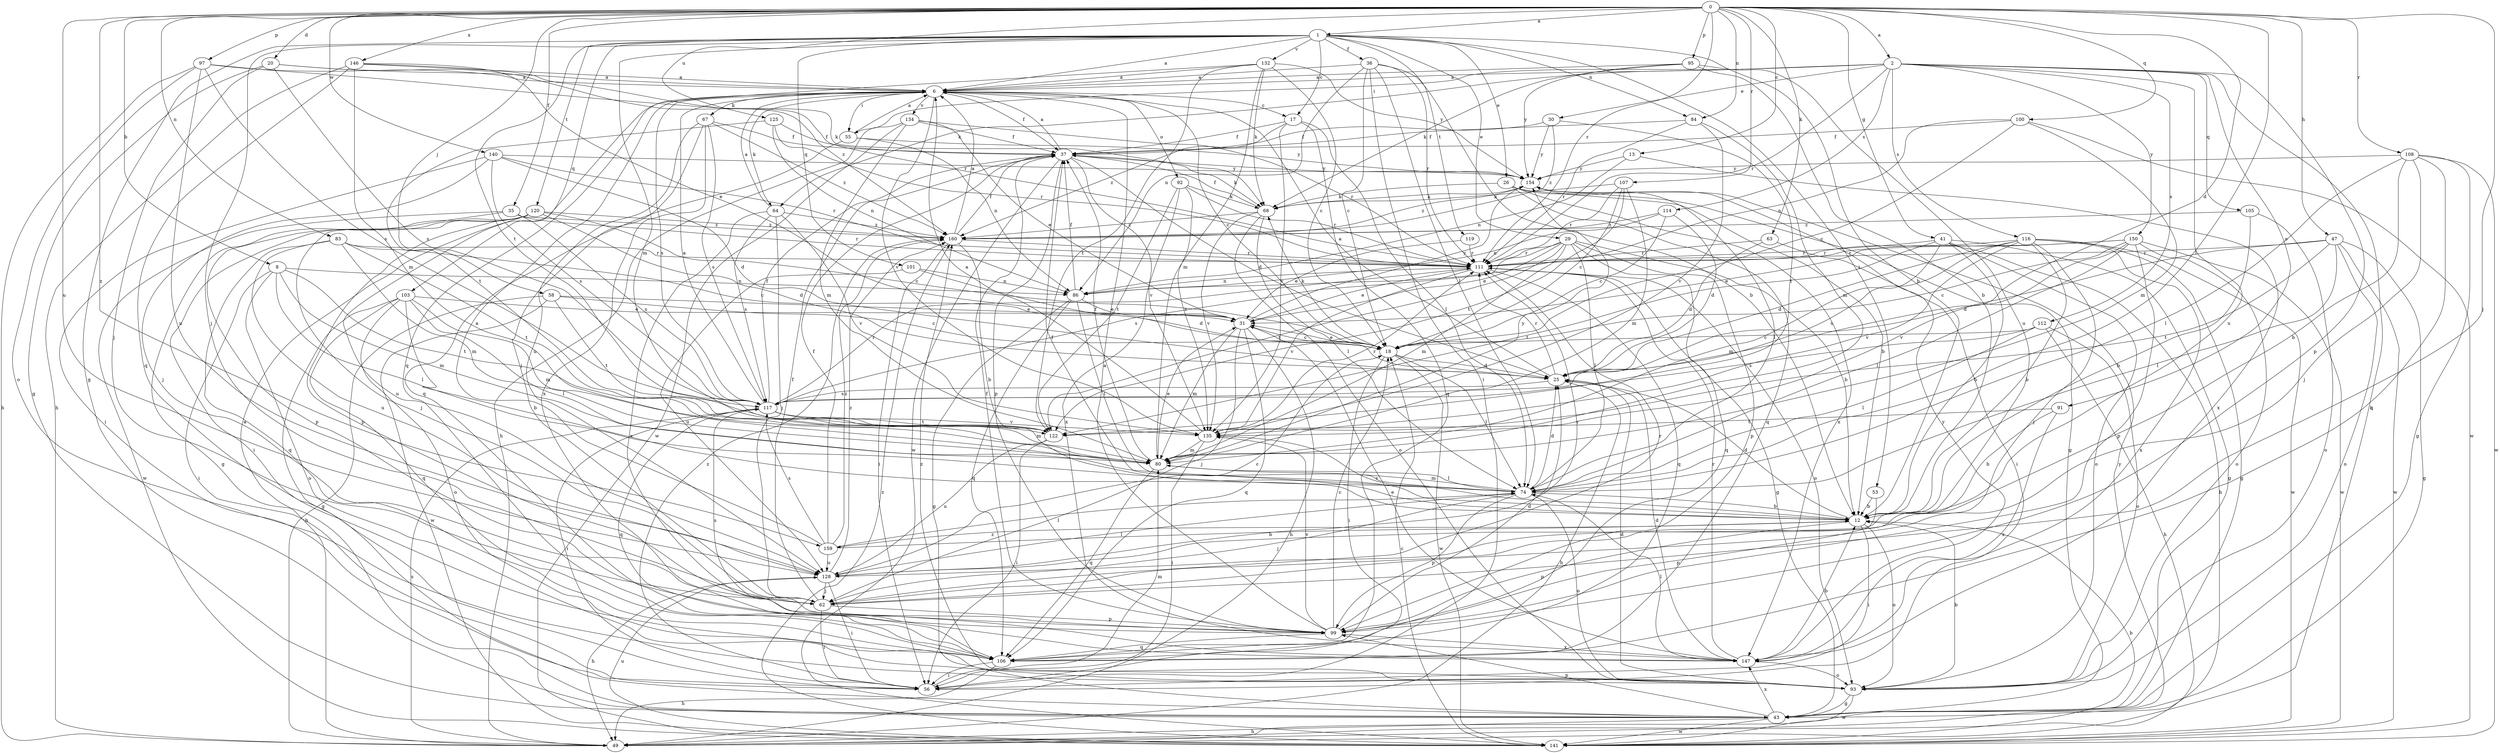 strict digraph  {
0;
1;
2;
6;
8;
12;
13;
17;
18;
20;
25;
26;
29;
30;
31;
35;
36;
37;
41;
43;
47;
49;
53;
55;
56;
58;
62;
63;
64;
67;
68;
74;
80;
83;
84;
86;
91;
92;
93;
95;
97;
99;
100;
101;
103;
105;
106;
107;
108;
111;
112;
114;
116;
117;
119;
120;
122;
125;
128;
132;
134;
135;
140;
141;
146;
147;
150;
154;
159;
160;
0 -> 1  [label=a];
0 -> 2  [label=a];
0 -> 8  [label=b];
0 -> 13  [label=c];
0 -> 20  [label=d];
0 -> 25  [label=d];
0 -> 35  [label=f];
0 -> 41  [label=g];
0 -> 47  [label=h];
0 -> 58  [label=j];
0 -> 62  [label=j];
0 -> 63  [label=k];
0 -> 74  [label=l];
0 -> 83  [label=n];
0 -> 84  [label=n];
0 -> 95  [label=p];
0 -> 97  [label=p];
0 -> 100  [label=q];
0 -> 107  [label=r];
0 -> 108  [label=r];
0 -> 111  [label=r];
0 -> 125  [label=u];
0 -> 128  [label=u];
0 -> 140  [label=w];
0 -> 146  [label=x];
0 -> 159  [label=z];
1 -> 6  [label=a];
1 -> 12  [label=b];
1 -> 17  [label=c];
1 -> 26  [label=e];
1 -> 29  [label=e];
1 -> 36  [label=f];
1 -> 43  [label=g];
1 -> 53  [label=i];
1 -> 62  [label=j];
1 -> 80  [label=m];
1 -> 84  [label=n];
1 -> 101  [label=q];
1 -> 103  [label=q];
1 -> 119  [label=t];
1 -> 120  [label=t];
1 -> 122  [label=t];
1 -> 132  [label=v];
2 -> 6  [label=a];
2 -> 30  [label=e];
2 -> 49  [label=h];
2 -> 55  [label=i];
2 -> 64  [label=k];
2 -> 91  [label=o];
2 -> 99  [label=p];
2 -> 105  [label=q];
2 -> 111  [label=r];
2 -> 112  [label=s];
2 -> 114  [label=s];
2 -> 116  [label=s];
2 -> 128  [label=u];
2 -> 150  [label=y];
6 -> 17  [label=c];
6 -> 18  [label=c];
6 -> 37  [label=f];
6 -> 55  [label=i];
6 -> 64  [label=k];
6 -> 67  [label=k];
6 -> 92  [label=o];
6 -> 117  [label=s];
6 -> 134  [label=v];
6 -> 135  [label=v];
8 -> 56  [label=i];
8 -> 74  [label=l];
8 -> 80  [label=m];
8 -> 86  [label=n];
8 -> 93  [label=o];
8 -> 122  [label=t];
12 -> 25  [label=d];
12 -> 37  [label=f];
12 -> 56  [label=i];
12 -> 93  [label=o];
12 -> 99  [label=p];
12 -> 135  [label=v];
12 -> 159  [label=z];
13 -> 86  [label=n];
13 -> 147  [label=x];
13 -> 154  [label=y];
17 -> 37  [label=f];
17 -> 74  [label=l];
17 -> 106  [label=q];
17 -> 135  [label=v];
17 -> 160  [label=z];
18 -> 25  [label=d];
18 -> 31  [label=e];
18 -> 56  [label=i];
18 -> 68  [label=k];
18 -> 74  [label=l];
18 -> 141  [label=w];
20 -> 6  [label=a];
20 -> 43  [label=g];
20 -> 62  [label=j];
20 -> 117  [label=s];
20 -> 160  [label=z];
25 -> 6  [label=a];
25 -> 49  [label=h];
25 -> 111  [label=r];
25 -> 117  [label=s];
26 -> 12  [label=b];
26 -> 43  [label=g];
26 -> 68  [label=k];
26 -> 106  [label=q];
26 -> 147  [label=x];
29 -> 12  [label=b];
29 -> 31  [label=e];
29 -> 74  [label=l];
29 -> 80  [label=m];
29 -> 99  [label=p];
29 -> 106  [label=q];
29 -> 111  [label=r];
29 -> 117  [label=s];
29 -> 122  [label=t];
30 -> 37  [label=f];
30 -> 122  [label=t];
30 -> 154  [label=y];
30 -> 160  [label=z];
31 -> 18  [label=c];
31 -> 49  [label=h];
31 -> 62  [label=j];
31 -> 80  [label=m];
31 -> 106  [label=q];
31 -> 154  [label=y];
35 -> 99  [label=p];
35 -> 111  [label=r];
35 -> 117  [label=s];
35 -> 141  [label=w];
35 -> 160  [label=z];
36 -> 6  [label=a];
36 -> 12  [label=b];
36 -> 18  [label=c];
36 -> 56  [label=i];
36 -> 74  [label=l];
36 -> 86  [label=n];
36 -> 111  [label=r];
37 -> 6  [label=a];
37 -> 25  [label=d];
37 -> 68  [label=k];
37 -> 99  [label=p];
37 -> 135  [label=v];
37 -> 141  [label=w];
37 -> 154  [label=y];
41 -> 12  [label=b];
41 -> 43  [label=g];
41 -> 49  [label=h];
41 -> 80  [label=m];
41 -> 93  [label=o];
41 -> 111  [label=r];
41 -> 122  [label=t];
43 -> 49  [label=h];
43 -> 99  [label=p];
43 -> 141  [label=w];
43 -> 147  [label=x];
47 -> 25  [label=d];
47 -> 43  [label=g];
47 -> 74  [label=l];
47 -> 93  [label=o];
47 -> 111  [label=r];
47 -> 122  [label=t];
47 -> 141  [label=w];
49 -> 6  [label=a];
49 -> 117  [label=s];
49 -> 154  [label=y];
53 -> 12  [label=b];
53 -> 99  [label=p];
55 -> 6  [label=a];
55 -> 86  [label=n];
55 -> 106  [label=q];
55 -> 154  [label=y];
56 -> 80  [label=m];
56 -> 160  [label=z];
58 -> 18  [label=c];
58 -> 31  [label=e];
58 -> 49  [label=h];
58 -> 122  [label=t];
58 -> 141  [label=w];
62 -> 37  [label=f];
62 -> 56  [label=i];
62 -> 99  [label=p];
62 -> 111  [label=r];
63 -> 25  [label=d];
63 -> 56  [label=i];
63 -> 111  [label=r];
64 -> 6  [label=a];
64 -> 62  [label=j];
64 -> 117  [label=s];
64 -> 135  [label=v];
64 -> 147  [label=x];
64 -> 160  [label=z];
67 -> 37  [label=f];
67 -> 62  [label=j];
67 -> 117  [label=s];
67 -> 128  [label=u];
67 -> 147  [label=x];
67 -> 160  [label=z];
68 -> 37  [label=f];
68 -> 74  [label=l];
68 -> 93  [label=o];
68 -> 135  [label=v];
68 -> 160  [label=z];
74 -> 12  [label=b];
74 -> 25  [label=d];
74 -> 62  [label=j];
74 -> 80  [label=m];
74 -> 93  [label=o];
74 -> 99  [label=p];
80 -> 31  [label=e];
80 -> 37  [label=f];
80 -> 74  [label=l];
80 -> 106  [label=q];
80 -> 154  [label=y];
83 -> 18  [label=c];
83 -> 80  [label=m];
83 -> 106  [label=q];
83 -> 111  [label=r];
83 -> 122  [label=t];
83 -> 128  [label=u];
84 -> 37  [label=f];
84 -> 80  [label=m];
84 -> 111  [label=r];
84 -> 135  [label=v];
86 -> 31  [label=e];
86 -> 37  [label=f];
86 -> 43  [label=g];
86 -> 74  [label=l];
86 -> 106  [label=q];
91 -> 12  [label=b];
91 -> 122  [label=t];
91 -> 147  [label=x];
92 -> 68  [label=k];
92 -> 111  [label=r];
92 -> 122  [label=t];
92 -> 135  [label=v];
92 -> 147  [label=x];
93 -> 12  [label=b];
93 -> 25  [label=d];
93 -> 43  [label=g];
93 -> 141  [label=w];
93 -> 160  [label=z];
95 -> 6  [label=a];
95 -> 12  [label=b];
95 -> 68  [label=k];
95 -> 128  [label=u];
95 -> 154  [label=y];
97 -> 6  [label=a];
97 -> 49  [label=h];
97 -> 68  [label=k];
97 -> 93  [label=o];
97 -> 117  [label=s];
97 -> 128  [label=u];
99 -> 6  [label=a];
99 -> 18  [label=c];
99 -> 25  [label=d];
99 -> 37  [label=f];
99 -> 106  [label=q];
99 -> 117  [label=s];
99 -> 135  [label=v];
99 -> 147  [label=x];
100 -> 18  [label=c];
100 -> 37  [label=f];
100 -> 80  [label=m];
100 -> 86  [label=n];
100 -> 141  [label=w];
101 -> 25  [label=d];
101 -> 86  [label=n];
101 -> 128  [label=u];
103 -> 12  [label=b];
103 -> 31  [label=e];
103 -> 43  [label=g];
103 -> 74  [label=l];
103 -> 80  [label=m];
103 -> 93  [label=o];
103 -> 106  [label=q];
105 -> 12  [label=b];
105 -> 93  [label=o];
105 -> 160  [label=z];
106 -> 49  [label=h];
106 -> 56  [label=i];
107 -> 18  [label=c];
107 -> 68  [label=k];
107 -> 80  [label=m];
107 -> 111  [label=r];
107 -> 122  [label=t];
108 -> 12  [label=b];
108 -> 43  [label=g];
108 -> 62  [label=j];
108 -> 74  [label=l];
108 -> 106  [label=q];
108 -> 141  [label=w];
108 -> 154  [label=y];
111 -> 31  [label=e];
111 -> 43  [label=g];
111 -> 86  [label=n];
111 -> 93  [label=o];
111 -> 106  [label=q];
111 -> 135  [label=v];
112 -> 18  [label=c];
112 -> 49  [label=h];
112 -> 74  [label=l];
112 -> 93  [label=o];
112 -> 117  [label=s];
114 -> 18  [label=c];
114 -> 25  [label=d];
114 -> 86  [label=n];
114 -> 160  [label=z];
116 -> 12  [label=b];
116 -> 25  [label=d];
116 -> 43  [label=g];
116 -> 62  [label=j];
116 -> 111  [label=r];
116 -> 117  [label=s];
116 -> 135  [label=v];
116 -> 141  [label=w];
116 -> 147  [label=x];
117 -> 6  [label=a];
117 -> 37  [label=f];
117 -> 56  [label=i];
117 -> 80  [label=m];
117 -> 106  [label=q];
117 -> 111  [label=r];
117 -> 122  [label=t];
117 -> 135  [label=v];
119 -> 31  [label=e];
119 -> 111  [label=r];
120 -> 18  [label=c];
120 -> 25  [label=d];
120 -> 43  [label=g];
120 -> 56  [label=i];
120 -> 62  [label=j];
120 -> 99  [label=p];
120 -> 128  [label=u];
120 -> 160  [label=z];
122 -> 56  [label=i];
122 -> 128  [label=u];
125 -> 37  [label=f];
125 -> 86  [label=n];
125 -> 111  [label=r];
125 -> 122  [label=t];
128 -> 18  [label=c];
128 -> 49  [label=h];
128 -> 56  [label=i];
128 -> 62  [label=j];
128 -> 74  [label=l];
128 -> 111  [label=r];
128 -> 160  [label=z];
132 -> 6  [label=a];
132 -> 18  [label=c];
132 -> 68  [label=k];
132 -> 80  [label=m];
132 -> 106  [label=q];
132 -> 122  [label=t];
132 -> 154  [label=y];
134 -> 31  [label=e];
134 -> 37  [label=f];
134 -> 49  [label=h];
134 -> 80  [label=m];
134 -> 111  [label=r];
134 -> 141  [label=w];
135 -> 6  [label=a];
135 -> 56  [label=i];
135 -> 80  [label=m];
135 -> 111  [label=r];
140 -> 25  [label=d];
140 -> 56  [label=i];
140 -> 62  [label=j];
140 -> 111  [label=r];
140 -> 117  [label=s];
140 -> 154  [label=y];
141 -> 12  [label=b];
141 -> 18  [label=c];
141 -> 128  [label=u];
141 -> 160  [label=z];
146 -> 6  [label=a];
146 -> 31  [label=e];
146 -> 49  [label=h];
146 -> 80  [label=m];
146 -> 106  [label=q];
146 -> 111  [label=r];
147 -> 12  [label=b];
147 -> 25  [label=d];
147 -> 31  [label=e];
147 -> 74  [label=l];
147 -> 93  [label=o];
147 -> 111  [label=r];
147 -> 154  [label=y];
150 -> 18  [label=c];
150 -> 31  [label=e];
150 -> 74  [label=l];
150 -> 93  [label=o];
150 -> 99  [label=p];
150 -> 111  [label=r];
150 -> 135  [label=v];
150 -> 141  [label=w];
154 -> 68  [label=k];
154 -> 74  [label=l];
154 -> 160  [label=z];
159 -> 6  [label=a];
159 -> 12  [label=b];
159 -> 37  [label=f];
159 -> 74  [label=l];
159 -> 117  [label=s];
159 -> 128  [label=u];
159 -> 160  [label=z];
160 -> 6  [label=a];
160 -> 12  [label=b];
160 -> 37  [label=f];
160 -> 56  [label=i];
160 -> 111  [label=r];
}

